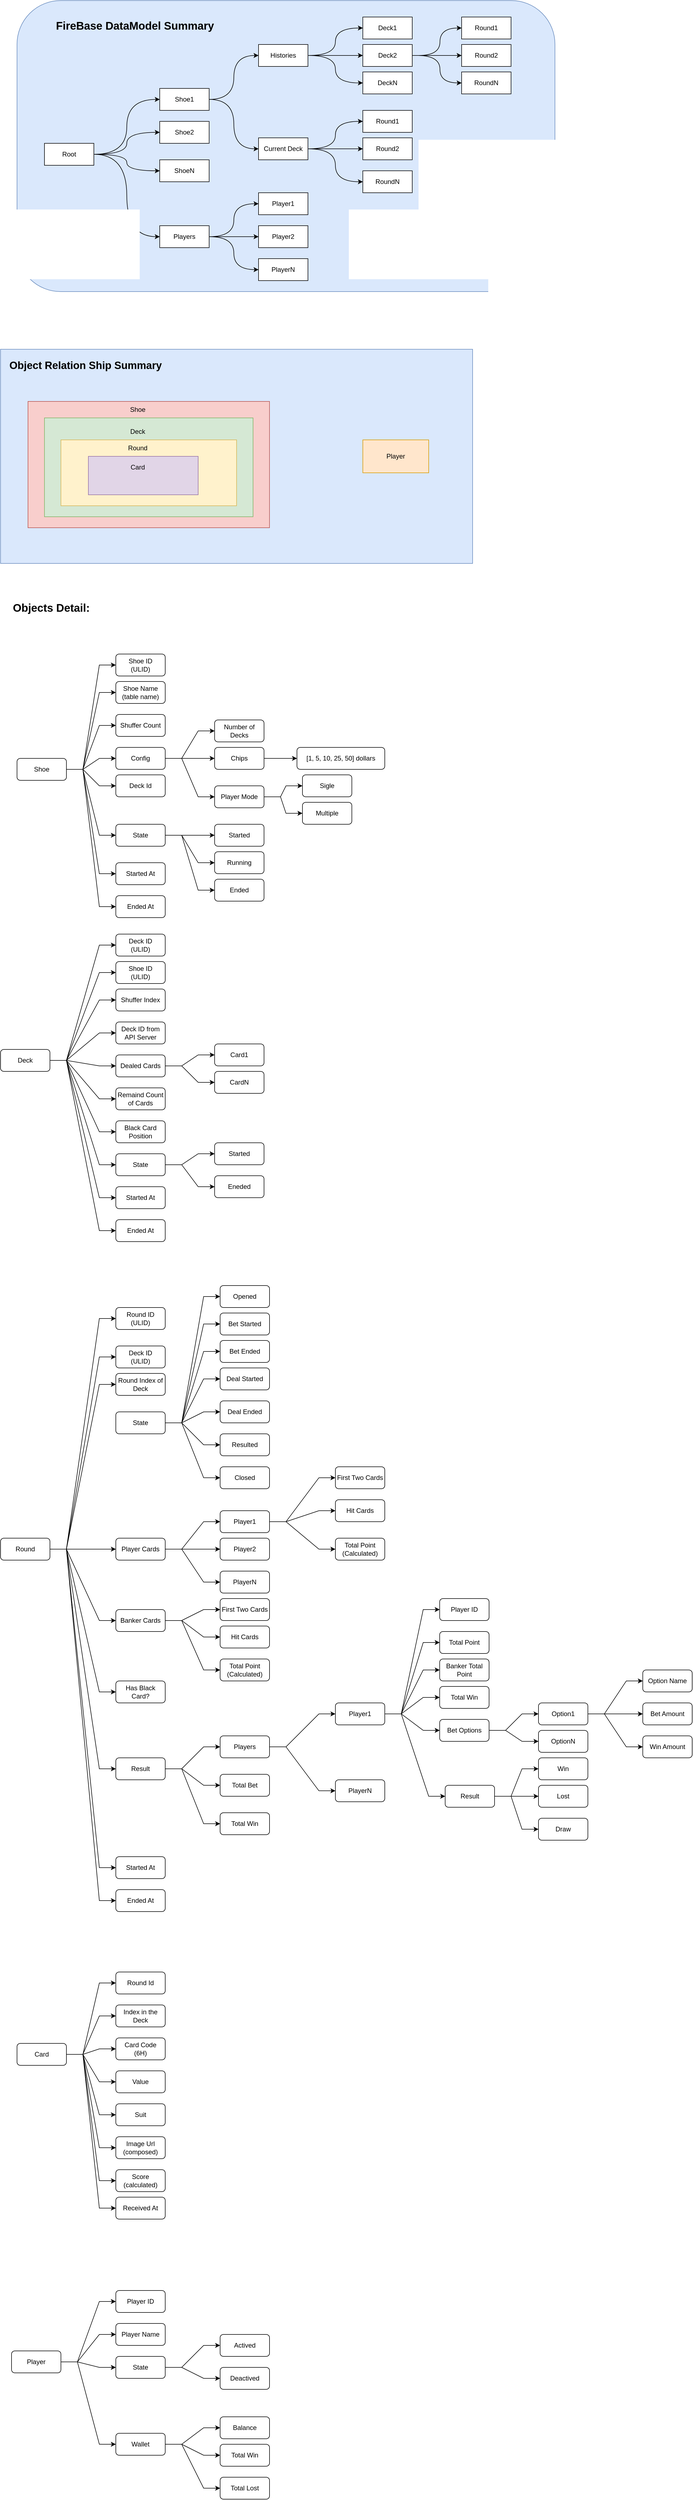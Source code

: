 <mxfile version="22.0.4" type="device">
  <diagram name="Page-1" id="jfFhxVTObV_eUPiGlczO">
    <mxGraphModel dx="1434" dy="1865" grid="1" gridSize="10" guides="1" tooltips="1" connect="1" arrows="1" fold="1" page="1" pageScale="1" pageWidth="850" pageHeight="1100" math="0" shadow="0">
      <root>
        <mxCell id="0" />
        <mxCell id="1" parent="0" />
        <mxCell id="22vkJat7pSPBPyrB_9X--275" value="" style="rounded=0;whiteSpace=wrap;html=1;fillColor=#dae8fc;strokeColor=#6c8ebf;" vertex="1" parent="1">
          <mxGeometry x="40" y="-455" width="860" height="390" as="geometry" />
        </mxCell>
        <mxCell id="22vkJat7pSPBPyrB_9X--132" value="" style="rounded=1;whiteSpace=wrap;html=1;fillColor=#dae8fc;strokeColor=#6c8ebf;" vertex="1" parent="1">
          <mxGeometry x="70" y="-1090" width="980" height="530" as="geometry" />
        </mxCell>
        <mxCell id="22vkJat7pSPBPyrB_9X--175" style="edgeStyle=entityRelationEdgeStyle;rounded=0;orthogonalLoop=1;jettySize=auto;html=1;exitX=1;exitY=0.5;exitDx=0;exitDy=0;entryX=0;entryY=0.5;entryDx=0;entryDy=0;" edge="1" parent="1" source="22vkJat7pSPBPyrB_9X--1" target="22vkJat7pSPBPyrB_9X--42">
          <mxGeometry relative="1" as="geometry" />
        </mxCell>
        <mxCell id="22vkJat7pSPBPyrB_9X--176" style="edgeStyle=entityRelationEdgeStyle;rounded=0;orthogonalLoop=1;jettySize=auto;html=1;exitX=1;exitY=0.5;exitDx=0;exitDy=0;entryX=0;entryY=0.5;entryDx=0;entryDy=0;" edge="1" parent="1" source="22vkJat7pSPBPyrB_9X--1" target="22vkJat7pSPBPyrB_9X--18">
          <mxGeometry relative="1" as="geometry" />
        </mxCell>
        <mxCell id="22vkJat7pSPBPyrB_9X--177" style="edgeStyle=entityRelationEdgeStyle;rounded=0;orthogonalLoop=1;jettySize=auto;html=1;exitX=1;exitY=0.5;exitDx=0;exitDy=0;entryX=0;entryY=0.5;entryDx=0;entryDy=0;" edge="1" parent="1" source="22vkJat7pSPBPyrB_9X--1" target="22vkJat7pSPBPyrB_9X--19">
          <mxGeometry relative="1" as="geometry" />
        </mxCell>
        <mxCell id="22vkJat7pSPBPyrB_9X--178" style="edgeStyle=entityRelationEdgeStyle;rounded=0;orthogonalLoop=1;jettySize=auto;html=1;exitX=1;exitY=0.5;exitDx=0;exitDy=0;" edge="1" parent="1" source="22vkJat7pSPBPyrB_9X--1" target="22vkJat7pSPBPyrB_9X--6">
          <mxGeometry relative="1" as="geometry" />
        </mxCell>
        <mxCell id="22vkJat7pSPBPyrB_9X--179" style="edgeStyle=entityRelationEdgeStyle;rounded=0;orthogonalLoop=1;jettySize=auto;html=1;exitX=1;exitY=0.5;exitDx=0;exitDy=0;" edge="1" parent="1" source="22vkJat7pSPBPyrB_9X--1" target="22vkJat7pSPBPyrB_9X--8">
          <mxGeometry relative="1" as="geometry" />
        </mxCell>
        <mxCell id="22vkJat7pSPBPyrB_9X--180" style="edgeStyle=entityRelationEdgeStyle;rounded=0;orthogonalLoop=1;jettySize=auto;html=1;exitX=1;exitY=0.5;exitDx=0;exitDy=0;entryX=0;entryY=0.5;entryDx=0;entryDy=0;" edge="1" parent="1" source="22vkJat7pSPBPyrB_9X--1" target="22vkJat7pSPBPyrB_9X--9">
          <mxGeometry relative="1" as="geometry" />
        </mxCell>
        <mxCell id="22vkJat7pSPBPyrB_9X--183" style="edgeStyle=entityRelationEdgeStyle;rounded=0;orthogonalLoop=1;jettySize=auto;html=1;exitX=1;exitY=0.5;exitDx=0;exitDy=0;entryX=0;entryY=0.5;entryDx=0;entryDy=0;" edge="1" parent="1" source="22vkJat7pSPBPyrB_9X--1" target="22vkJat7pSPBPyrB_9X--10">
          <mxGeometry relative="1" as="geometry" />
        </mxCell>
        <mxCell id="22vkJat7pSPBPyrB_9X--184" style="edgeStyle=entityRelationEdgeStyle;rounded=0;orthogonalLoop=1;jettySize=auto;html=1;exitX=1;exitY=0.5;exitDx=0;exitDy=0;entryX=0;entryY=0.5;entryDx=0;entryDy=0;" edge="1" parent="1" source="22vkJat7pSPBPyrB_9X--1" target="22vkJat7pSPBPyrB_9X--26">
          <mxGeometry relative="1" as="geometry" />
        </mxCell>
        <mxCell id="22vkJat7pSPBPyrB_9X--185" style="edgeStyle=entityRelationEdgeStyle;rounded=0;orthogonalLoop=1;jettySize=auto;html=1;exitX=1;exitY=0.5;exitDx=0;exitDy=0;entryX=0;entryY=0.5;entryDx=0;entryDy=0;" edge="1" parent="1" source="22vkJat7pSPBPyrB_9X--1" target="22vkJat7pSPBPyrB_9X--27">
          <mxGeometry relative="1" as="geometry" />
        </mxCell>
        <mxCell id="22vkJat7pSPBPyrB_9X--186" style="edgeStyle=entityRelationEdgeStyle;rounded=0;orthogonalLoop=1;jettySize=auto;html=1;exitX=1;exitY=0.5;exitDx=0;exitDy=0;entryX=0;entryY=0.5;entryDx=0;entryDy=0;" edge="1" parent="1" source="22vkJat7pSPBPyrB_9X--1" target="22vkJat7pSPBPyrB_9X--28">
          <mxGeometry relative="1" as="geometry" />
        </mxCell>
        <mxCell id="22vkJat7pSPBPyrB_9X--1" value="Deck" style="rounded=1;whiteSpace=wrap;html=1;" vertex="1" parent="1">
          <mxGeometry x="40" y="820" width="90" height="40" as="geometry" />
        </mxCell>
        <mxCell id="22vkJat7pSPBPyrB_9X--193" style="edgeStyle=entityRelationEdgeStyle;rounded=0;orthogonalLoop=1;jettySize=auto;html=1;exitX=1;exitY=0.5;exitDx=0;exitDy=0;entryX=0;entryY=0.5;entryDx=0;entryDy=0;" edge="1" parent="1" source="22vkJat7pSPBPyrB_9X--2" target="22vkJat7pSPBPyrB_9X--192">
          <mxGeometry relative="1" as="geometry" />
        </mxCell>
        <mxCell id="22vkJat7pSPBPyrB_9X--194" style="edgeStyle=entityRelationEdgeStyle;rounded=0;orthogonalLoop=1;jettySize=auto;html=1;exitX=1;exitY=0.5;exitDx=0;exitDy=0;" edge="1" parent="1" source="22vkJat7pSPBPyrB_9X--2" target="22vkJat7pSPBPyrB_9X--36">
          <mxGeometry relative="1" as="geometry" />
        </mxCell>
        <mxCell id="22vkJat7pSPBPyrB_9X--195" style="edgeStyle=entityRelationEdgeStyle;rounded=0;orthogonalLoop=1;jettySize=auto;html=1;exitX=1;exitY=0.5;exitDx=0;exitDy=0;" edge="1" parent="1" source="22vkJat7pSPBPyrB_9X--2" target="22vkJat7pSPBPyrB_9X--41">
          <mxGeometry relative="1" as="geometry" />
        </mxCell>
        <mxCell id="22vkJat7pSPBPyrB_9X--203" style="edgeStyle=entityRelationEdgeStyle;rounded=0;orthogonalLoop=1;jettySize=auto;html=1;exitX=1;exitY=0.5;exitDx=0;exitDy=0;entryX=0;entryY=0.5;entryDx=0;entryDy=0;" edge="1" parent="1" source="22vkJat7pSPBPyrB_9X--2" target="22vkJat7pSPBPyrB_9X--51">
          <mxGeometry relative="1" as="geometry" />
        </mxCell>
        <mxCell id="22vkJat7pSPBPyrB_9X--204" style="edgeStyle=entityRelationEdgeStyle;rounded=0;orthogonalLoop=1;jettySize=auto;html=1;exitX=1;exitY=0.5;exitDx=0;exitDy=0;entryX=0;entryY=0.5;entryDx=0;entryDy=0;" edge="1" parent="1" source="22vkJat7pSPBPyrB_9X--2" target="22vkJat7pSPBPyrB_9X--46">
          <mxGeometry relative="1" as="geometry" />
        </mxCell>
        <mxCell id="22vkJat7pSPBPyrB_9X--216" style="edgeStyle=entityRelationEdgeStyle;rounded=0;orthogonalLoop=1;jettySize=auto;html=1;exitX=1;exitY=0.5;exitDx=0;exitDy=0;" edge="1" parent="1" source="22vkJat7pSPBPyrB_9X--2" target="22vkJat7pSPBPyrB_9X--103">
          <mxGeometry relative="1" as="geometry" />
        </mxCell>
        <mxCell id="22vkJat7pSPBPyrB_9X--217" style="edgeStyle=entityRelationEdgeStyle;rounded=0;orthogonalLoop=1;jettySize=auto;html=1;exitX=1;exitY=0.5;exitDx=0;exitDy=0;entryX=0;entryY=0.5;entryDx=0;entryDy=0;" edge="1" parent="1" source="22vkJat7pSPBPyrB_9X--2" target="22vkJat7pSPBPyrB_9X--59">
          <mxGeometry relative="1" as="geometry" />
        </mxCell>
        <mxCell id="22vkJat7pSPBPyrB_9X--261" style="edgeStyle=entityRelationEdgeStyle;rounded=0;orthogonalLoop=1;jettySize=auto;html=1;exitX=1;exitY=0.5;exitDx=0;exitDy=0;entryX=0;entryY=0.5;entryDx=0;entryDy=0;" edge="1" parent="1" source="22vkJat7pSPBPyrB_9X--2" target="22vkJat7pSPBPyrB_9X--43">
          <mxGeometry relative="1" as="geometry" />
        </mxCell>
        <mxCell id="22vkJat7pSPBPyrB_9X--262" style="edgeStyle=entityRelationEdgeStyle;rounded=0;orthogonalLoop=1;jettySize=auto;html=1;exitX=1;exitY=0.5;exitDx=0;exitDy=0;" edge="1" parent="1" source="22vkJat7pSPBPyrB_9X--2" target="22vkJat7pSPBPyrB_9X--44">
          <mxGeometry relative="1" as="geometry" />
        </mxCell>
        <mxCell id="22vkJat7pSPBPyrB_9X--2" value="Round" style="rounded=1;whiteSpace=wrap;html=1;" vertex="1" parent="1">
          <mxGeometry x="40" y="1710" width="90" height="40" as="geometry" />
        </mxCell>
        <mxCell id="22vkJat7pSPBPyrB_9X--222" style="edgeStyle=entityRelationEdgeStyle;rounded=0;orthogonalLoop=1;jettySize=auto;html=1;exitX=1;exitY=0.5;exitDx=0;exitDy=0;entryX=0;entryY=0.5;entryDx=0;entryDy=0;" edge="1" parent="1" source="22vkJat7pSPBPyrB_9X--3" target="22vkJat7pSPBPyrB_9X--40">
          <mxGeometry relative="1" as="geometry" />
        </mxCell>
        <mxCell id="22vkJat7pSPBPyrB_9X--223" style="edgeStyle=entityRelationEdgeStyle;rounded=0;orthogonalLoop=1;jettySize=auto;html=1;exitX=1;exitY=0.5;exitDx=0;exitDy=0;entryX=0;entryY=0.5;entryDx=0;entryDy=0;" edge="1" parent="1" source="22vkJat7pSPBPyrB_9X--3" target="22vkJat7pSPBPyrB_9X--35">
          <mxGeometry relative="1" as="geometry" />
        </mxCell>
        <mxCell id="22vkJat7pSPBPyrB_9X--224" style="edgeStyle=entityRelationEdgeStyle;rounded=0;orthogonalLoop=1;jettySize=auto;html=1;exitX=1;exitY=0.5;exitDx=0;exitDy=0;" edge="1" parent="1" source="22vkJat7pSPBPyrB_9X--3" target="22vkJat7pSPBPyrB_9X--11">
          <mxGeometry relative="1" as="geometry" />
        </mxCell>
        <mxCell id="22vkJat7pSPBPyrB_9X--225" style="edgeStyle=entityRelationEdgeStyle;rounded=0;orthogonalLoop=1;jettySize=auto;html=1;exitX=1;exitY=0.5;exitDx=0;exitDy=0;entryX=0;entryY=0.5;entryDx=0;entryDy=0;" edge="1" parent="1" source="22vkJat7pSPBPyrB_9X--3" target="22vkJat7pSPBPyrB_9X--31">
          <mxGeometry relative="1" as="geometry" />
        </mxCell>
        <mxCell id="22vkJat7pSPBPyrB_9X--226" style="edgeStyle=entityRelationEdgeStyle;rounded=0;orthogonalLoop=1;jettySize=auto;html=1;exitX=1;exitY=0.5;exitDx=0;exitDy=0;entryX=0;entryY=0.5;entryDx=0;entryDy=0;" edge="1" parent="1" source="22vkJat7pSPBPyrB_9X--3" target="22vkJat7pSPBPyrB_9X--32">
          <mxGeometry relative="1" as="geometry" />
        </mxCell>
        <mxCell id="22vkJat7pSPBPyrB_9X--227" style="edgeStyle=entityRelationEdgeStyle;rounded=0;orthogonalLoop=1;jettySize=auto;html=1;exitX=1;exitY=0.5;exitDx=0;exitDy=0;entryX=0;entryY=0.5;entryDx=0;entryDy=0;" edge="1" parent="1" source="22vkJat7pSPBPyrB_9X--3" target="22vkJat7pSPBPyrB_9X--33">
          <mxGeometry relative="1" as="geometry" />
        </mxCell>
        <mxCell id="22vkJat7pSPBPyrB_9X--228" style="edgeStyle=entityRelationEdgeStyle;rounded=0;orthogonalLoop=1;jettySize=auto;html=1;exitX=1;exitY=0.5;exitDx=0;exitDy=0;entryX=0;entryY=0.5;entryDx=0;entryDy=0;" edge="1" parent="1" source="22vkJat7pSPBPyrB_9X--3" target="22vkJat7pSPBPyrB_9X--34">
          <mxGeometry relative="1" as="geometry" />
        </mxCell>
        <mxCell id="22vkJat7pSPBPyrB_9X--229" style="edgeStyle=entityRelationEdgeStyle;rounded=0;orthogonalLoop=1;jettySize=auto;html=1;exitX=1;exitY=0.5;exitDx=0;exitDy=0;entryX=0;entryY=0.5;entryDx=0;entryDy=0;" edge="1" parent="1" source="22vkJat7pSPBPyrB_9X--3" target="22vkJat7pSPBPyrB_9X--37">
          <mxGeometry relative="1" as="geometry" />
        </mxCell>
        <mxCell id="22vkJat7pSPBPyrB_9X--3" value="Card" style="rounded=1;whiteSpace=wrap;html=1;" vertex="1" parent="1">
          <mxGeometry x="70" y="2630" width="90" height="40" as="geometry" />
        </mxCell>
        <mxCell id="22vkJat7pSPBPyrB_9X--230" style="edgeStyle=entityRelationEdgeStyle;rounded=0;orthogonalLoop=1;jettySize=auto;html=1;exitX=1;exitY=0.5;exitDx=0;exitDy=0;entryX=0;entryY=0.5;entryDx=0;entryDy=0;" edge="1" parent="1" source="22vkJat7pSPBPyrB_9X--4" target="22vkJat7pSPBPyrB_9X--94">
          <mxGeometry relative="1" as="geometry" />
        </mxCell>
        <mxCell id="22vkJat7pSPBPyrB_9X--231" style="edgeStyle=entityRelationEdgeStyle;rounded=0;orthogonalLoop=1;jettySize=auto;html=1;exitX=1;exitY=0.5;exitDx=0;exitDy=0;" edge="1" parent="1" source="22vkJat7pSPBPyrB_9X--4" target="22vkJat7pSPBPyrB_9X--119">
          <mxGeometry relative="1" as="geometry" />
        </mxCell>
        <mxCell id="22vkJat7pSPBPyrB_9X--232" style="edgeStyle=entityRelationEdgeStyle;rounded=0;orthogonalLoop=1;jettySize=auto;html=1;exitX=1;exitY=0.5;exitDx=0;exitDy=0;" edge="1" parent="1" source="22vkJat7pSPBPyrB_9X--4" target="22vkJat7pSPBPyrB_9X--96">
          <mxGeometry relative="1" as="geometry" />
        </mxCell>
        <mxCell id="22vkJat7pSPBPyrB_9X--233" style="edgeStyle=entityRelationEdgeStyle;rounded=0;orthogonalLoop=1;jettySize=auto;html=1;exitX=1;exitY=0.5;exitDx=0;exitDy=0;entryX=0;entryY=0.5;entryDx=0;entryDy=0;" edge="1" parent="1" source="22vkJat7pSPBPyrB_9X--4" target="22vkJat7pSPBPyrB_9X--97">
          <mxGeometry relative="1" as="geometry" />
        </mxCell>
        <mxCell id="22vkJat7pSPBPyrB_9X--4" value="Player" style="rounded=1;whiteSpace=wrap;html=1;" vertex="1" parent="1">
          <mxGeometry x="60" y="3190" width="90" height="40" as="geometry" />
        </mxCell>
        <mxCell id="22vkJat7pSPBPyrB_9X--6" value="Deck ID from API Server" style="rounded=1;whiteSpace=wrap;html=1;" vertex="1" parent="1">
          <mxGeometry x="250" y="770" width="90" height="40" as="geometry" />
        </mxCell>
        <mxCell id="22vkJat7pSPBPyrB_9X--7" value="Number of Decks" style="rounded=1;whiteSpace=wrap;html=1;" vertex="1" parent="1">
          <mxGeometry x="430" y="220" width="90" height="40" as="geometry" />
        </mxCell>
        <mxCell id="22vkJat7pSPBPyrB_9X--187" style="edgeStyle=entityRelationEdgeStyle;rounded=0;orthogonalLoop=1;jettySize=auto;html=1;exitX=1;exitY=0.5;exitDx=0;exitDy=0;entryX=0;entryY=0.5;entryDx=0;entryDy=0;" edge="1" parent="1" source="22vkJat7pSPBPyrB_9X--8" target="22vkJat7pSPBPyrB_9X--181">
          <mxGeometry relative="1" as="geometry" />
        </mxCell>
        <mxCell id="22vkJat7pSPBPyrB_9X--189" style="edgeStyle=entityRelationEdgeStyle;rounded=0;orthogonalLoop=1;jettySize=auto;html=1;exitX=1;exitY=0.5;exitDx=0;exitDy=0;entryX=0;entryY=0.5;entryDx=0;entryDy=0;" edge="1" parent="1" source="22vkJat7pSPBPyrB_9X--8" target="22vkJat7pSPBPyrB_9X--182">
          <mxGeometry relative="1" as="geometry" />
        </mxCell>
        <mxCell id="22vkJat7pSPBPyrB_9X--8" value="Dealed Cards" style="rounded=1;whiteSpace=wrap;html=1;" vertex="1" parent="1">
          <mxGeometry x="250" y="830" width="90" height="40" as="geometry" />
        </mxCell>
        <mxCell id="22vkJat7pSPBPyrB_9X--9" value="Remaind Count of Cards" style="rounded=1;whiteSpace=wrap;html=1;" vertex="1" parent="1">
          <mxGeometry x="250" y="890" width="90" height="40" as="geometry" />
        </mxCell>
        <mxCell id="22vkJat7pSPBPyrB_9X--10" value="Black Card Position" style="rounded=1;whiteSpace=wrap;html=1;" vertex="1" parent="1">
          <mxGeometry x="250" y="950" width="90" height="40" as="geometry" />
        </mxCell>
        <mxCell id="22vkJat7pSPBPyrB_9X--11" value="Card Code&lt;br&gt;(6H)" style="rounded=1;whiteSpace=wrap;html=1;" vertex="1" parent="1">
          <mxGeometry x="250" y="2620" width="90" height="40" as="geometry" />
        </mxCell>
        <mxCell id="22vkJat7pSPBPyrB_9X--158" style="edgeStyle=entityRelationEdgeStyle;rounded=0;orthogonalLoop=1;jettySize=auto;html=1;exitX=1;exitY=0.5;exitDx=0;exitDy=0;entryX=0;entryY=0.5;entryDx=0;entryDy=0;" edge="1" parent="1" source="22vkJat7pSPBPyrB_9X--12" target="22vkJat7pSPBPyrB_9X--13">
          <mxGeometry relative="1" as="geometry" />
        </mxCell>
        <mxCell id="22vkJat7pSPBPyrB_9X--159" style="edgeStyle=entityRelationEdgeStyle;rounded=0;orthogonalLoop=1;jettySize=auto;html=1;exitX=1;exitY=0.5;exitDx=0;exitDy=0;entryX=0;entryY=0.5;entryDx=0;entryDy=0;" edge="1" parent="1" source="22vkJat7pSPBPyrB_9X--12" target="22vkJat7pSPBPyrB_9X--14">
          <mxGeometry relative="1" as="geometry" />
        </mxCell>
        <mxCell id="22vkJat7pSPBPyrB_9X--160" style="edgeStyle=entityRelationEdgeStyle;rounded=0;orthogonalLoop=1;jettySize=auto;html=1;exitX=1;exitY=0.5;exitDx=0;exitDy=0;entryX=0;entryY=0.5;entryDx=0;entryDy=0;" edge="1" parent="1" source="22vkJat7pSPBPyrB_9X--12" target="22vkJat7pSPBPyrB_9X--15">
          <mxGeometry relative="1" as="geometry" />
        </mxCell>
        <mxCell id="22vkJat7pSPBPyrB_9X--161" style="edgeStyle=entityRelationEdgeStyle;rounded=0;orthogonalLoop=1;jettySize=auto;html=1;exitX=1;exitY=0.5;exitDx=0;exitDy=0;entryX=0;entryY=0.5;entryDx=0;entryDy=0;" edge="1" parent="1" source="22vkJat7pSPBPyrB_9X--12" target="22vkJat7pSPBPyrB_9X--124">
          <mxGeometry relative="1" as="geometry" />
        </mxCell>
        <mxCell id="22vkJat7pSPBPyrB_9X--162" style="edgeStyle=entityRelationEdgeStyle;rounded=0;orthogonalLoop=1;jettySize=auto;html=1;exitX=1;exitY=0.5;exitDx=0;exitDy=0;entryX=0;entryY=0.5;entryDx=0;entryDy=0;" edge="1" parent="1" source="22vkJat7pSPBPyrB_9X--12" target="22vkJat7pSPBPyrB_9X--21">
          <mxGeometry relative="1" as="geometry" />
        </mxCell>
        <mxCell id="22vkJat7pSPBPyrB_9X--163" style="edgeStyle=entityRelationEdgeStyle;rounded=0;orthogonalLoop=1;jettySize=auto;html=1;exitX=1;exitY=0.5;exitDx=0;exitDy=0;entryX=0;entryY=0.5;entryDx=0;entryDy=0;" edge="1" parent="1" source="22vkJat7pSPBPyrB_9X--12" target="22vkJat7pSPBPyrB_9X--17">
          <mxGeometry relative="1" as="geometry" />
        </mxCell>
        <mxCell id="22vkJat7pSPBPyrB_9X--164" style="edgeStyle=entityRelationEdgeStyle;rounded=0;orthogonalLoop=1;jettySize=auto;html=1;exitX=1;exitY=0.5;exitDx=0;exitDy=0;entryX=0;entryY=0.5;entryDx=0;entryDy=0;" edge="1" parent="1" source="22vkJat7pSPBPyrB_9X--12" target="22vkJat7pSPBPyrB_9X--16">
          <mxGeometry relative="1" as="geometry" />
        </mxCell>
        <mxCell id="22vkJat7pSPBPyrB_9X--165" style="edgeStyle=entityRelationEdgeStyle;rounded=0;orthogonalLoop=1;jettySize=auto;html=1;exitX=1;exitY=0.5;exitDx=0;exitDy=0;entryX=0;entryY=0.5;entryDx=0;entryDy=0;" edge="1" parent="1" source="22vkJat7pSPBPyrB_9X--12" target="22vkJat7pSPBPyrB_9X--25">
          <mxGeometry relative="1" as="geometry" />
        </mxCell>
        <mxCell id="22vkJat7pSPBPyrB_9X--12" value="Shoe" style="rounded=1;whiteSpace=wrap;html=1;" vertex="1" parent="1">
          <mxGeometry x="70" y="290" width="90" height="40" as="geometry" />
        </mxCell>
        <mxCell id="22vkJat7pSPBPyrB_9X--13" value="Shoe ID&lt;br&gt;(ULID)" style="rounded=1;whiteSpace=wrap;html=1;" vertex="1" parent="1">
          <mxGeometry x="250" y="100" width="90" height="40" as="geometry" />
        </mxCell>
        <mxCell id="22vkJat7pSPBPyrB_9X--14" value="Shoe Name&lt;br&gt;(table name)" style="rounded=1;whiteSpace=wrap;html=1;" vertex="1" parent="1">
          <mxGeometry x="250" y="150" width="90" height="40" as="geometry" />
        </mxCell>
        <mxCell id="22vkJat7pSPBPyrB_9X--15" value="Shuffer Count" style="rounded=1;whiteSpace=wrap;html=1;" vertex="1" parent="1">
          <mxGeometry x="250" y="210" width="90" height="40" as="geometry" />
        </mxCell>
        <mxCell id="22vkJat7pSPBPyrB_9X--16" value="Started At" style="rounded=1;whiteSpace=wrap;html=1;" vertex="1" parent="1">
          <mxGeometry x="250" y="480" width="90" height="40" as="geometry" />
        </mxCell>
        <mxCell id="22vkJat7pSPBPyrB_9X--172" style="edgeStyle=entityRelationEdgeStyle;rounded=0;orthogonalLoop=1;jettySize=auto;html=1;exitX=1;exitY=0.5;exitDx=0;exitDy=0;entryX=0;entryY=0.5;entryDx=0;entryDy=0;" edge="1" parent="1" source="22vkJat7pSPBPyrB_9X--17" target="22vkJat7pSPBPyrB_9X--22">
          <mxGeometry relative="1" as="geometry" />
        </mxCell>
        <mxCell id="22vkJat7pSPBPyrB_9X--173" style="edgeStyle=entityRelationEdgeStyle;rounded=0;orthogonalLoop=1;jettySize=auto;html=1;exitX=1;exitY=0.5;exitDx=0;exitDy=0;entryX=0;entryY=0.5;entryDx=0;entryDy=0;" edge="1" parent="1" source="22vkJat7pSPBPyrB_9X--17" target="22vkJat7pSPBPyrB_9X--23">
          <mxGeometry relative="1" as="geometry" />
        </mxCell>
        <mxCell id="22vkJat7pSPBPyrB_9X--174" style="edgeStyle=entityRelationEdgeStyle;rounded=0;orthogonalLoop=1;jettySize=auto;html=1;exitX=1;exitY=0.5;exitDx=0;exitDy=0;entryX=0;entryY=0.5;entryDx=0;entryDy=0;" edge="1" parent="1" source="22vkJat7pSPBPyrB_9X--17" target="22vkJat7pSPBPyrB_9X--24">
          <mxGeometry relative="1" as="geometry" />
        </mxCell>
        <mxCell id="22vkJat7pSPBPyrB_9X--17" value="State" style="rounded=1;whiteSpace=wrap;html=1;" vertex="1" parent="1">
          <mxGeometry x="250" y="410" width="90" height="40" as="geometry" />
        </mxCell>
        <mxCell id="22vkJat7pSPBPyrB_9X--18" value="Shoe ID&lt;br&gt;(ULID)" style="rounded=1;whiteSpace=wrap;html=1;" vertex="1" parent="1">
          <mxGeometry x="250" y="660" width="90" height="40" as="geometry" />
        </mxCell>
        <mxCell id="22vkJat7pSPBPyrB_9X--19" value="Shuffer Index" style="rounded=1;whiteSpace=wrap;html=1;" vertex="1" parent="1">
          <mxGeometry x="250" y="710" width="90" height="40" as="geometry" />
        </mxCell>
        <mxCell id="22vkJat7pSPBPyrB_9X--21" value="Deck Id" style="rounded=1;whiteSpace=wrap;html=1;" vertex="1" parent="1">
          <mxGeometry x="250" y="320" width="90" height="40" as="geometry" />
        </mxCell>
        <mxCell id="22vkJat7pSPBPyrB_9X--22" value="Started" style="rounded=1;whiteSpace=wrap;html=1;" vertex="1" parent="1">
          <mxGeometry x="430" y="410" width="90" height="40" as="geometry" />
        </mxCell>
        <mxCell id="22vkJat7pSPBPyrB_9X--23" value="Running" style="rounded=1;whiteSpace=wrap;html=1;" vertex="1" parent="1">
          <mxGeometry x="430" y="460" width="90" height="40" as="geometry" />
        </mxCell>
        <mxCell id="22vkJat7pSPBPyrB_9X--24" value="Ended" style="rounded=1;whiteSpace=wrap;html=1;" vertex="1" parent="1">
          <mxGeometry x="430" y="510" width="90" height="40" as="geometry" />
        </mxCell>
        <mxCell id="22vkJat7pSPBPyrB_9X--25" value="Ended At" style="rounded=1;whiteSpace=wrap;html=1;" vertex="1" parent="1">
          <mxGeometry x="250" y="540" width="90" height="40" as="geometry" />
        </mxCell>
        <mxCell id="22vkJat7pSPBPyrB_9X--190" style="edgeStyle=entityRelationEdgeStyle;rounded=0;orthogonalLoop=1;jettySize=auto;html=1;exitX=1;exitY=0.5;exitDx=0;exitDy=0;entryX=0;entryY=0.5;entryDx=0;entryDy=0;" edge="1" parent="1" source="22vkJat7pSPBPyrB_9X--26" target="22vkJat7pSPBPyrB_9X--29">
          <mxGeometry relative="1" as="geometry" />
        </mxCell>
        <mxCell id="22vkJat7pSPBPyrB_9X--191" style="edgeStyle=entityRelationEdgeStyle;rounded=0;orthogonalLoop=1;jettySize=auto;html=1;exitX=1;exitY=0.5;exitDx=0;exitDy=0;" edge="1" parent="1" source="22vkJat7pSPBPyrB_9X--26" target="22vkJat7pSPBPyrB_9X--30">
          <mxGeometry relative="1" as="geometry" />
        </mxCell>
        <mxCell id="22vkJat7pSPBPyrB_9X--26" value="State" style="rounded=1;whiteSpace=wrap;html=1;" vertex="1" parent="1">
          <mxGeometry x="250" y="1010" width="90" height="40" as="geometry" />
        </mxCell>
        <mxCell id="22vkJat7pSPBPyrB_9X--27" value="Started At" style="rounded=1;whiteSpace=wrap;html=1;" vertex="1" parent="1">
          <mxGeometry x="250" y="1070" width="90" height="40" as="geometry" />
        </mxCell>
        <mxCell id="22vkJat7pSPBPyrB_9X--28" value="Ended At" style="rounded=1;whiteSpace=wrap;html=1;" vertex="1" parent="1">
          <mxGeometry x="250" y="1130" width="90" height="40" as="geometry" />
        </mxCell>
        <mxCell id="22vkJat7pSPBPyrB_9X--29" value="Started" style="rounded=1;whiteSpace=wrap;html=1;" vertex="1" parent="1">
          <mxGeometry x="430" y="990" width="90" height="40" as="geometry" />
        </mxCell>
        <mxCell id="22vkJat7pSPBPyrB_9X--30" value="Eneded" style="rounded=1;whiteSpace=wrap;html=1;" vertex="1" parent="1">
          <mxGeometry x="430" y="1050" width="90" height="40" as="geometry" />
        </mxCell>
        <mxCell id="22vkJat7pSPBPyrB_9X--31" value="Value" style="rounded=1;whiteSpace=wrap;html=1;" vertex="1" parent="1">
          <mxGeometry x="250" y="2680" width="90" height="40" as="geometry" />
        </mxCell>
        <mxCell id="22vkJat7pSPBPyrB_9X--32" value="Suit" style="rounded=1;whiteSpace=wrap;html=1;" vertex="1" parent="1">
          <mxGeometry x="250" y="2740" width="90" height="40" as="geometry" />
        </mxCell>
        <mxCell id="22vkJat7pSPBPyrB_9X--33" value="Image Url&lt;br&gt;(composed)" style="rounded=1;whiteSpace=wrap;html=1;" vertex="1" parent="1">
          <mxGeometry x="250" y="2800" width="90" height="40" as="geometry" />
        </mxCell>
        <mxCell id="22vkJat7pSPBPyrB_9X--34" value="Score&lt;br&gt;(calculated)" style="rounded=1;whiteSpace=wrap;html=1;" vertex="1" parent="1">
          <mxGeometry x="250" y="2860" width="90" height="40" as="geometry" />
        </mxCell>
        <mxCell id="22vkJat7pSPBPyrB_9X--35" value="Index in the Deck" style="rounded=1;whiteSpace=wrap;html=1;" vertex="1" parent="1">
          <mxGeometry x="250" y="2560" width="90" height="40" as="geometry" />
        </mxCell>
        <mxCell id="22vkJat7pSPBPyrB_9X--36" value="Deck ID&lt;br&gt;(ULID)" style="rounded=1;whiteSpace=wrap;html=1;" vertex="1" parent="1">
          <mxGeometry x="250" y="1360" width="90" height="40" as="geometry" />
        </mxCell>
        <mxCell id="22vkJat7pSPBPyrB_9X--37" value="Received At" style="rounded=1;whiteSpace=wrap;html=1;" vertex="1" parent="1">
          <mxGeometry x="250" y="2910" width="90" height="40" as="geometry" />
        </mxCell>
        <mxCell id="22vkJat7pSPBPyrB_9X--196" style="edgeStyle=entityRelationEdgeStyle;rounded=0;orthogonalLoop=1;jettySize=auto;html=1;exitX=1;exitY=0.5;exitDx=0;exitDy=0;" edge="1" parent="1" source="22vkJat7pSPBPyrB_9X--39" target="22vkJat7pSPBPyrB_9X--77">
          <mxGeometry relative="1" as="geometry" />
        </mxCell>
        <mxCell id="22vkJat7pSPBPyrB_9X--197" style="edgeStyle=entityRelationEdgeStyle;rounded=0;orthogonalLoop=1;jettySize=auto;html=1;exitX=1;exitY=0.5;exitDx=0;exitDy=0;entryX=0;entryY=0.5;entryDx=0;entryDy=0;" edge="1" parent="1" source="22vkJat7pSPBPyrB_9X--39" target="22vkJat7pSPBPyrB_9X--78">
          <mxGeometry relative="1" as="geometry" />
        </mxCell>
        <mxCell id="22vkJat7pSPBPyrB_9X--198" style="edgeStyle=entityRelationEdgeStyle;rounded=0;orthogonalLoop=1;jettySize=auto;html=1;exitX=1;exitY=0.5;exitDx=0;exitDy=0;entryX=0;entryY=0.5;entryDx=0;entryDy=0;" edge="1" parent="1" source="22vkJat7pSPBPyrB_9X--39" target="22vkJat7pSPBPyrB_9X--79">
          <mxGeometry relative="1" as="geometry" />
        </mxCell>
        <mxCell id="22vkJat7pSPBPyrB_9X--199" style="edgeStyle=entityRelationEdgeStyle;rounded=0;orthogonalLoop=1;jettySize=auto;html=1;exitX=1;exitY=0.5;exitDx=0;exitDy=0;entryX=0;entryY=0.5;entryDx=0;entryDy=0;" edge="1" parent="1" source="22vkJat7pSPBPyrB_9X--39" target="22vkJat7pSPBPyrB_9X--80">
          <mxGeometry relative="1" as="geometry" />
        </mxCell>
        <mxCell id="22vkJat7pSPBPyrB_9X--200" style="edgeStyle=entityRelationEdgeStyle;rounded=0;orthogonalLoop=1;jettySize=auto;html=1;exitX=1;exitY=0.5;exitDx=0;exitDy=0;entryX=0;entryY=0.5;entryDx=0;entryDy=0;" edge="1" parent="1" source="22vkJat7pSPBPyrB_9X--39" target="22vkJat7pSPBPyrB_9X--81">
          <mxGeometry relative="1" as="geometry" />
        </mxCell>
        <mxCell id="22vkJat7pSPBPyrB_9X--201" style="edgeStyle=entityRelationEdgeStyle;rounded=0;orthogonalLoop=1;jettySize=auto;html=1;exitX=1;exitY=0.5;exitDx=0;exitDy=0;" edge="1" parent="1" source="22vkJat7pSPBPyrB_9X--39" target="22vkJat7pSPBPyrB_9X--82">
          <mxGeometry relative="1" as="geometry" />
        </mxCell>
        <mxCell id="22vkJat7pSPBPyrB_9X--202" style="edgeStyle=entityRelationEdgeStyle;rounded=0;orthogonalLoop=1;jettySize=auto;html=1;exitX=1;exitY=0.5;exitDx=0;exitDy=0;entryX=0;entryY=0.5;entryDx=0;entryDy=0;" edge="1" parent="1" source="22vkJat7pSPBPyrB_9X--39" target="22vkJat7pSPBPyrB_9X--83">
          <mxGeometry relative="1" as="geometry" />
        </mxCell>
        <mxCell id="22vkJat7pSPBPyrB_9X--39" value="State" style="rounded=1;whiteSpace=wrap;html=1;" vertex="1" parent="1">
          <mxGeometry x="250" y="1480" width="90" height="40" as="geometry" />
        </mxCell>
        <mxCell id="22vkJat7pSPBPyrB_9X--40" value="Round Id" style="rounded=1;whiteSpace=wrap;html=1;" vertex="1" parent="1">
          <mxGeometry x="250" y="2500" width="90" height="40" as="geometry" />
        </mxCell>
        <mxCell id="22vkJat7pSPBPyrB_9X--41" value="Round Index of Deck" style="rounded=1;whiteSpace=wrap;html=1;" vertex="1" parent="1">
          <mxGeometry x="250" y="1410" width="90" height="40" as="geometry" />
        </mxCell>
        <mxCell id="22vkJat7pSPBPyrB_9X--42" value="Deck ID&lt;br&gt;(ULID)" style="rounded=1;whiteSpace=wrap;html=1;" vertex="1" parent="1">
          <mxGeometry x="250" y="610" width="90" height="40" as="geometry" />
        </mxCell>
        <mxCell id="22vkJat7pSPBPyrB_9X--43" value="Started At" style="rounded=1;whiteSpace=wrap;html=1;" vertex="1" parent="1">
          <mxGeometry x="250" y="2290" width="90" height="40" as="geometry" />
        </mxCell>
        <mxCell id="22vkJat7pSPBPyrB_9X--44" value="Ended At" style="rounded=1;whiteSpace=wrap;html=1;" vertex="1" parent="1">
          <mxGeometry x="250" y="2350" width="90" height="40" as="geometry" />
        </mxCell>
        <mxCell id="22vkJat7pSPBPyrB_9X--214" style="edgeStyle=entityRelationEdgeStyle;rounded=0;orthogonalLoop=1;jettySize=auto;html=1;exitX=1;exitY=0.5;exitDx=0;exitDy=0;entryX=0;entryY=0.5;entryDx=0;entryDy=0;" edge="1" parent="1" source="22vkJat7pSPBPyrB_9X--46" target="22vkJat7pSPBPyrB_9X--49">
          <mxGeometry relative="1" as="geometry" />
        </mxCell>
        <mxCell id="22vkJat7pSPBPyrB_9X--215" style="edgeStyle=entityRelationEdgeStyle;rounded=0;orthogonalLoop=1;jettySize=auto;html=1;exitX=1;exitY=0.5;exitDx=0;exitDy=0;entryX=0;entryY=0.5;entryDx=0;entryDy=0;" edge="1" parent="1" source="22vkJat7pSPBPyrB_9X--46" target="22vkJat7pSPBPyrB_9X--50">
          <mxGeometry relative="1" as="geometry" />
        </mxCell>
        <mxCell id="22vkJat7pSPBPyrB_9X--241" style="edgeStyle=entityRelationEdgeStyle;rounded=0;orthogonalLoop=1;jettySize=auto;html=1;exitX=1;exitY=0.5;exitDx=0;exitDy=0;entryX=0;entryY=0.5;entryDx=0;entryDy=0;" edge="1" parent="1" source="22vkJat7pSPBPyrB_9X--46" target="22vkJat7pSPBPyrB_9X--239">
          <mxGeometry relative="1" as="geometry" />
        </mxCell>
        <mxCell id="22vkJat7pSPBPyrB_9X--46" value="Banker Cards" style="rounded=1;whiteSpace=wrap;html=1;" vertex="1" parent="1">
          <mxGeometry x="250" y="1840" width="90" height="40" as="geometry" />
        </mxCell>
        <mxCell id="22vkJat7pSPBPyrB_9X--47" value="First Two Cards" style="rounded=1;whiteSpace=wrap;html=1;" vertex="1" parent="1">
          <mxGeometry x="650" y="1580" width="90" height="40" as="geometry" />
        </mxCell>
        <mxCell id="22vkJat7pSPBPyrB_9X--48" value="Hit Cards" style="rounded=1;whiteSpace=wrap;html=1;" vertex="1" parent="1">
          <mxGeometry x="650" y="1640" width="90" height="40" as="geometry" />
        </mxCell>
        <mxCell id="22vkJat7pSPBPyrB_9X--49" value="First Two Cards" style="rounded=1;whiteSpace=wrap;html=1;" vertex="1" parent="1">
          <mxGeometry x="440" y="1820" width="90" height="40" as="geometry" />
        </mxCell>
        <mxCell id="22vkJat7pSPBPyrB_9X--50" value="Hit Cards" style="rounded=1;whiteSpace=wrap;html=1;" vertex="1" parent="1">
          <mxGeometry x="440" y="1870" width="90" height="40" as="geometry" />
        </mxCell>
        <mxCell id="22vkJat7pSPBPyrB_9X--205" style="edgeStyle=entityRelationEdgeStyle;rounded=0;orthogonalLoop=1;jettySize=auto;html=1;exitX=1;exitY=0.5;exitDx=0;exitDy=0;entryX=0;entryY=0.5;entryDx=0;entryDy=0;" edge="1" parent="1" source="22vkJat7pSPBPyrB_9X--51" target="22vkJat7pSPBPyrB_9X--52">
          <mxGeometry relative="1" as="geometry" />
        </mxCell>
        <mxCell id="22vkJat7pSPBPyrB_9X--206" style="edgeStyle=entityRelationEdgeStyle;rounded=0;orthogonalLoop=1;jettySize=auto;html=1;exitX=1;exitY=0.5;exitDx=0;exitDy=0;entryX=0;entryY=0.5;entryDx=0;entryDy=0;" edge="1" parent="1" source="22vkJat7pSPBPyrB_9X--51" target="22vkJat7pSPBPyrB_9X--53">
          <mxGeometry relative="1" as="geometry" />
        </mxCell>
        <mxCell id="22vkJat7pSPBPyrB_9X--207" style="edgeStyle=entityRelationEdgeStyle;rounded=0;orthogonalLoop=1;jettySize=auto;html=1;exitX=1;exitY=0.5;exitDx=0;exitDy=0;" edge="1" parent="1" source="22vkJat7pSPBPyrB_9X--51" target="22vkJat7pSPBPyrB_9X--54">
          <mxGeometry relative="1" as="geometry" />
        </mxCell>
        <mxCell id="22vkJat7pSPBPyrB_9X--51" value="Player Cards" style="rounded=1;whiteSpace=wrap;html=1;" vertex="1" parent="1">
          <mxGeometry x="250" y="1710" width="90" height="40" as="geometry" />
        </mxCell>
        <mxCell id="22vkJat7pSPBPyrB_9X--209" style="edgeStyle=entityRelationEdgeStyle;rounded=0;orthogonalLoop=1;jettySize=auto;html=1;exitX=1;exitY=0.5;exitDx=0;exitDy=0;entryX=0;entryY=0.5;entryDx=0;entryDy=0;" edge="1" parent="1" source="22vkJat7pSPBPyrB_9X--52" target="22vkJat7pSPBPyrB_9X--47">
          <mxGeometry relative="1" as="geometry" />
        </mxCell>
        <mxCell id="22vkJat7pSPBPyrB_9X--210" style="edgeStyle=entityRelationEdgeStyle;rounded=0;orthogonalLoop=1;jettySize=auto;html=1;exitX=1;exitY=0.5;exitDx=0;exitDy=0;entryX=0;entryY=0.5;entryDx=0;entryDy=0;" edge="1" parent="1" source="22vkJat7pSPBPyrB_9X--52" target="22vkJat7pSPBPyrB_9X--48">
          <mxGeometry relative="1" as="geometry" />
        </mxCell>
        <mxCell id="22vkJat7pSPBPyrB_9X--211" style="edgeStyle=entityRelationEdgeStyle;rounded=0;orthogonalLoop=1;jettySize=auto;html=1;exitX=1;exitY=0.5;exitDx=0;exitDy=0;entryX=0;entryY=0.5;entryDx=0;entryDy=0;" edge="1" parent="1" source="22vkJat7pSPBPyrB_9X--52" target="22vkJat7pSPBPyrB_9X--55">
          <mxGeometry relative="1" as="geometry" />
        </mxCell>
        <mxCell id="22vkJat7pSPBPyrB_9X--52" value="Player1" style="rounded=1;whiteSpace=wrap;html=1;" vertex="1" parent="1">
          <mxGeometry x="440" y="1660" width="90" height="40" as="geometry" />
        </mxCell>
        <mxCell id="22vkJat7pSPBPyrB_9X--53" value="Player2" style="rounded=1;whiteSpace=wrap;html=1;" vertex="1" parent="1">
          <mxGeometry x="440" y="1710" width="90" height="40" as="geometry" />
        </mxCell>
        <mxCell id="22vkJat7pSPBPyrB_9X--54" value="PlayerN" style="rounded=1;whiteSpace=wrap;html=1;" vertex="1" parent="1">
          <mxGeometry x="440" y="1770" width="90" height="40" as="geometry" />
        </mxCell>
        <mxCell id="22vkJat7pSPBPyrB_9X--55" value="Total Point&lt;br&gt;(Calculated)" style="rounded=1;whiteSpace=wrap;html=1;" vertex="1" parent="1">
          <mxGeometry x="650" y="1710" width="90" height="40" as="geometry" />
        </mxCell>
        <mxCell id="22vkJat7pSPBPyrB_9X--218" style="edgeStyle=entityRelationEdgeStyle;rounded=0;orthogonalLoop=1;jettySize=auto;html=1;exitX=1;exitY=0.5;exitDx=0;exitDy=0;entryX=0;entryY=0.5;entryDx=0;entryDy=0;" edge="1" parent="1" source="22vkJat7pSPBPyrB_9X--59" target="22vkJat7pSPBPyrB_9X--62">
          <mxGeometry relative="1" as="geometry" />
        </mxCell>
        <mxCell id="22vkJat7pSPBPyrB_9X--259" style="edgeStyle=entityRelationEdgeStyle;rounded=0;orthogonalLoop=1;jettySize=auto;html=1;exitX=1;exitY=0.5;exitDx=0;exitDy=0;entryX=0;entryY=0.5;entryDx=0;entryDy=0;" edge="1" parent="1" source="22vkJat7pSPBPyrB_9X--59" target="22vkJat7pSPBPyrB_9X--69">
          <mxGeometry relative="1" as="geometry" />
        </mxCell>
        <mxCell id="22vkJat7pSPBPyrB_9X--260" style="edgeStyle=entityRelationEdgeStyle;rounded=0;orthogonalLoop=1;jettySize=auto;html=1;exitX=1;exitY=0.5;exitDx=0;exitDy=0;entryX=0;entryY=0.5;entryDx=0;entryDy=0;" edge="1" parent="1" source="22vkJat7pSPBPyrB_9X--59" target="22vkJat7pSPBPyrB_9X--221">
          <mxGeometry relative="1" as="geometry" />
        </mxCell>
        <mxCell id="22vkJat7pSPBPyrB_9X--59" value="Result" style="rounded=1;whiteSpace=wrap;html=1;" vertex="1" parent="1">
          <mxGeometry x="250" y="2110" width="90" height="40" as="geometry" />
        </mxCell>
        <mxCell id="22vkJat7pSPBPyrB_9X--61" value="Total Win" style="rounded=1;whiteSpace=wrap;html=1;" vertex="1" parent="1">
          <mxGeometry x="840" y="1980" width="90" height="40" as="geometry" />
        </mxCell>
        <mxCell id="22vkJat7pSPBPyrB_9X--219" style="edgeStyle=entityRelationEdgeStyle;rounded=0;orthogonalLoop=1;jettySize=auto;html=1;exitX=1;exitY=0.5;exitDx=0;exitDy=0;" edge="1" parent="1" source="22vkJat7pSPBPyrB_9X--62" target="22vkJat7pSPBPyrB_9X--74">
          <mxGeometry relative="1" as="geometry" />
        </mxCell>
        <mxCell id="22vkJat7pSPBPyrB_9X--220" style="edgeStyle=entityRelationEdgeStyle;rounded=0;orthogonalLoop=1;jettySize=auto;html=1;exitX=1;exitY=0.5;exitDx=0;exitDy=0;entryX=0;entryY=0.5;entryDx=0;entryDy=0;" edge="1" parent="1" source="22vkJat7pSPBPyrB_9X--62" target="22vkJat7pSPBPyrB_9X--75">
          <mxGeometry relative="1" as="geometry" />
        </mxCell>
        <mxCell id="22vkJat7pSPBPyrB_9X--62" value="Players" style="rounded=1;whiteSpace=wrap;html=1;" vertex="1" parent="1">
          <mxGeometry x="440" y="2070" width="90" height="40" as="geometry" />
        </mxCell>
        <mxCell id="22vkJat7pSPBPyrB_9X--69" value="Total Bet" style="rounded=1;whiteSpace=wrap;html=1;" vertex="1" parent="1">
          <mxGeometry x="440" y="2140" width="90" height="40" as="geometry" />
        </mxCell>
        <mxCell id="22vkJat7pSPBPyrB_9X--242" style="edgeStyle=entityRelationEdgeStyle;rounded=0;orthogonalLoop=1;jettySize=auto;html=1;exitX=1;exitY=0.5;exitDx=0;exitDy=0;entryX=0;entryY=0.5;entryDx=0;entryDy=0;" edge="1" parent="1" source="22vkJat7pSPBPyrB_9X--74" target="22vkJat7pSPBPyrB_9X--120">
          <mxGeometry relative="1" as="geometry" />
        </mxCell>
        <mxCell id="22vkJat7pSPBPyrB_9X--243" style="edgeStyle=entityRelationEdgeStyle;rounded=0;orthogonalLoop=1;jettySize=auto;html=1;exitX=1;exitY=0.5;exitDx=0;exitDy=0;entryX=0;entryY=0.5;entryDx=0;entryDy=0;" edge="1" parent="1" source="22vkJat7pSPBPyrB_9X--74" target="22vkJat7pSPBPyrB_9X--95">
          <mxGeometry relative="1" as="geometry" />
        </mxCell>
        <mxCell id="22vkJat7pSPBPyrB_9X--244" style="edgeStyle=entityRelationEdgeStyle;rounded=0;orthogonalLoop=1;jettySize=auto;html=1;exitX=1;exitY=0.5;exitDx=0;exitDy=0;entryX=0;entryY=0.5;entryDx=0;entryDy=0;" edge="1" parent="1" source="22vkJat7pSPBPyrB_9X--74" target="22vkJat7pSPBPyrB_9X--61">
          <mxGeometry relative="1" as="geometry" />
        </mxCell>
        <mxCell id="22vkJat7pSPBPyrB_9X--245" style="edgeStyle=entityRelationEdgeStyle;rounded=0;orthogonalLoop=1;jettySize=auto;html=1;exitX=1;exitY=0.5;exitDx=0;exitDy=0;entryX=0;entryY=0.5;entryDx=0;entryDy=0;" edge="1" parent="1" source="22vkJat7pSPBPyrB_9X--74" target="22vkJat7pSPBPyrB_9X--87">
          <mxGeometry relative="1" as="geometry" />
        </mxCell>
        <mxCell id="22vkJat7pSPBPyrB_9X--246" style="edgeStyle=entityRelationEdgeStyle;rounded=0;orthogonalLoop=1;jettySize=auto;html=1;exitX=1;exitY=0.5;exitDx=0;exitDy=0;entryX=0;entryY=0.5;entryDx=0;entryDy=0;" edge="1" parent="1" source="22vkJat7pSPBPyrB_9X--74" target="22vkJat7pSPBPyrB_9X--76">
          <mxGeometry relative="1" as="geometry" />
        </mxCell>
        <mxCell id="22vkJat7pSPBPyrB_9X--258" style="edgeStyle=entityRelationEdgeStyle;rounded=0;orthogonalLoop=1;jettySize=auto;html=1;exitX=1;exitY=0.5;exitDx=0;exitDy=0;entryX=0;entryY=0.5;entryDx=0;entryDy=0;" edge="1" parent="1" source="22vkJat7pSPBPyrB_9X--74" target="22vkJat7pSPBPyrB_9X--257">
          <mxGeometry relative="1" as="geometry" />
        </mxCell>
        <mxCell id="22vkJat7pSPBPyrB_9X--74" value="Player1" style="rounded=1;whiteSpace=wrap;html=1;" vertex="1" parent="1">
          <mxGeometry x="650" y="2010" width="90" height="40" as="geometry" />
        </mxCell>
        <mxCell id="22vkJat7pSPBPyrB_9X--75" value="PlayerN" style="rounded=1;whiteSpace=wrap;html=1;" vertex="1" parent="1">
          <mxGeometry x="650" y="2150" width="90" height="40" as="geometry" />
        </mxCell>
        <mxCell id="22vkJat7pSPBPyrB_9X--254" style="edgeStyle=entityRelationEdgeStyle;rounded=0;orthogonalLoop=1;jettySize=auto;html=1;exitX=1;exitY=0.5;exitDx=0;exitDy=0;" edge="1" parent="1" source="22vkJat7pSPBPyrB_9X--76" target="22vkJat7pSPBPyrB_9X--91">
          <mxGeometry relative="1" as="geometry" />
        </mxCell>
        <mxCell id="22vkJat7pSPBPyrB_9X--255" style="edgeStyle=entityRelationEdgeStyle;rounded=0;orthogonalLoop=1;jettySize=auto;html=1;exitX=1;exitY=0.5;exitDx=0;exitDy=0;entryX=0;entryY=0.5;entryDx=0;entryDy=0;" edge="1" parent="1" source="22vkJat7pSPBPyrB_9X--76" target="22vkJat7pSPBPyrB_9X--92">
          <mxGeometry relative="1" as="geometry" />
        </mxCell>
        <mxCell id="22vkJat7pSPBPyrB_9X--256" style="edgeStyle=entityRelationEdgeStyle;rounded=0;orthogonalLoop=1;jettySize=auto;html=1;exitX=1;exitY=0.5;exitDx=0;exitDy=0;entryX=0;entryY=0.5;entryDx=0;entryDy=0;" edge="1" parent="1" source="22vkJat7pSPBPyrB_9X--76" target="22vkJat7pSPBPyrB_9X--93">
          <mxGeometry relative="1" as="geometry" />
        </mxCell>
        <mxCell id="22vkJat7pSPBPyrB_9X--76" value="Result" style="rounded=1;whiteSpace=wrap;html=1;" vertex="1" parent="1">
          <mxGeometry x="850" y="2160" width="90" height="40" as="geometry" />
        </mxCell>
        <mxCell id="22vkJat7pSPBPyrB_9X--77" value="Opened" style="rounded=1;whiteSpace=wrap;html=1;" vertex="1" parent="1">
          <mxGeometry x="440" y="1250" width="90" height="40" as="geometry" />
        </mxCell>
        <mxCell id="22vkJat7pSPBPyrB_9X--78" value="Bet Started" style="rounded=1;whiteSpace=wrap;html=1;" vertex="1" parent="1">
          <mxGeometry x="440" y="1300" width="90" height="40" as="geometry" />
        </mxCell>
        <mxCell id="22vkJat7pSPBPyrB_9X--79" value="Bet Ended" style="rounded=1;whiteSpace=wrap;html=1;" vertex="1" parent="1">
          <mxGeometry x="440" y="1350" width="90" height="40" as="geometry" />
        </mxCell>
        <mxCell id="22vkJat7pSPBPyrB_9X--80" value="Deal Started" style="rounded=1;whiteSpace=wrap;html=1;" vertex="1" parent="1">
          <mxGeometry x="440" y="1400" width="90" height="40" as="geometry" />
        </mxCell>
        <mxCell id="22vkJat7pSPBPyrB_9X--81" value="Deal Ended" style="rounded=1;whiteSpace=wrap;html=1;" vertex="1" parent="1">
          <mxGeometry x="440" y="1460" width="90" height="40" as="geometry" />
        </mxCell>
        <mxCell id="22vkJat7pSPBPyrB_9X--82" value="Resulted" style="rounded=1;whiteSpace=wrap;html=1;" vertex="1" parent="1">
          <mxGeometry x="440" y="1520" width="90" height="40" as="geometry" />
        </mxCell>
        <mxCell id="22vkJat7pSPBPyrB_9X--83" value="Closed" style="rounded=1;whiteSpace=wrap;html=1;" vertex="1" parent="1">
          <mxGeometry x="440" y="1580" width="90" height="40" as="geometry" />
        </mxCell>
        <mxCell id="22vkJat7pSPBPyrB_9X--249" style="edgeStyle=entityRelationEdgeStyle;rounded=0;orthogonalLoop=1;jettySize=auto;html=1;exitX=1;exitY=0.5;exitDx=0;exitDy=0;entryX=0;entryY=0.5;entryDx=0;entryDy=0;" edge="1" parent="1" source="22vkJat7pSPBPyrB_9X--87" target="22vkJat7pSPBPyrB_9X--247">
          <mxGeometry relative="1" as="geometry" />
        </mxCell>
        <mxCell id="22vkJat7pSPBPyrB_9X--250" style="edgeStyle=entityRelationEdgeStyle;rounded=0;orthogonalLoop=1;jettySize=auto;html=1;exitX=1;exitY=0.5;exitDx=0;exitDy=0;" edge="1" parent="1" source="22vkJat7pSPBPyrB_9X--87" target="22vkJat7pSPBPyrB_9X--248">
          <mxGeometry relative="1" as="geometry" />
        </mxCell>
        <mxCell id="22vkJat7pSPBPyrB_9X--87" value="Bet Options" style="rounded=1;whiteSpace=wrap;html=1;" vertex="1" parent="1">
          <mxGeometry x="840" y="2040" width="90" height="40" as="geometry" />
        </mxCell>
        <mxCell id="22vkJat7pSPBPyrB_9X--88" value="Option Name" style="rounded=1;whiteSpace=wrap;html=1;" vertex="1" parent="1">
          <mxGeometry x="1210" y="1950" width="90" height="40" as="geometry" />
        </mxCell>
        <mxCell id="22vkJat7pSPBPyrB_9X--89" value="Bet Amount" style="rounded=1;whiteSpace=wrap;html=1;" vertex="1" parent="1">
          <mxGeometry x="1210" y="2010" width="90" height="40" as="geometry" />
        </mxCell>
        <mxCell id="22vkJat7pSPBPyrB_9X--90" value="Win Amount" style="rounded=1;whiteSpace=wrap;html=1;" vertex="1" parent="1">
          <mxGeometry x="1210" y="2070" width="90" height="40" as="geometry" />
        </mxCell>
        <mxCell id="22vkJat7pSPBPyrB_9X--91" value="Win" style="rounded=1;whiteSpace=wrap;html=1;" vertex="1" parent="1">
          <mxGeometry x="1020" y="2110" width="90" height="40" as="geometry" />
        </mxCell>
        <mxCell id="22vkJat7pSPBPyrB_9X--92" value="Lost" style="rounded=1;whiteSpace=wrap;html=1;" vertex="1" parent="1">
          <mxGeometry x="1020" y="2160" width="90" height="40" as="geometry" />
        </mxCell>
        <mxCell id="22vkJat7pSPBPyrB_9X--93" value="Draw" style="rounded=1;whiteSpace=wrap;html=1;" vertex="1" parent="1">
          <mxGeometry x="1020" y="2220" width="90" height="40" as="geometry" />
        </mxCell>
        <mxCell id="22vkJat7pSPBPyrB_9X--94" value="Player ID" style="rounded=1;whiteSpace=wrap;html=1;" vertex="1" parent="1">
          <mxGeometry x="250" y="3080" width="90" height="40" as="geometry" />
        </mxCell>
        <mxCell id="22vkJat7pSPBPyrB_9X--95" value="Total Point" style="rounded=1;whiteSpace=wrap;html=1;" vertex="1" parent="1">
          <mxGeometry x="840" y="1880" width="90" height="40" as="geometry" />
        </mxCell>
        <mxCell id="22vkJat7pSPBPyrB_9X--234" style="edgeStyle=entityRelationEdgeStyle;rounded=0;orthogonalLoop=1;jettySize=auto;html=1;exitX=1;exitY=0.5;exitDx=0;exitDy=0;entryX=0;entryY=0.5;entryDx=0;entryDy=0;" edge="1" parent="1" source="22vkJat7pSPBPyrB_9X--96" target="22vkJat7pSPBPyrB_9X--98">
          <mxGeometry relative="1" as="geometry" />
        </mxCell>
        <mxCell id="22vkJat7pSPBPyrB_9X--235" style="edgeStyle=entityRelationEdgeStyle;rounded=0;orthogonalLoop=1;jettySize=auto;html=1;exitX=1;exitY=0.5;exitDx=0;exitDy=0;entryX=0;entryY=0.5;entryDx=0;entryDy=0;" edge="1" parent="1" source="22vkJat7pSPBPyrB_9X--96" target="22vkJat7pSPBPyrB_9X--99">
          <mxGeometry relative="1" as="geometry" />
        </mxCell>
        <mxCell id="22vkJat7pSPBPyrB_9X--96" value="State" style="rounded=1;whiteSpace=wrap;html=1;" vertex="1" parent="1">
          <mxGeometry x="250" y="3200" width="90" height="40" as="geometry" />
        </mxCell>
        <mxCell id="22vkJat7pSPBPyrB_9X--236" style="edgeStyle=entityRelationEdgeStyle;rounded=0;orthogonalLoop=1;jettySize=auto;html=1;exitX=1;exitY=0.5;exitDx=0;exitDy=0;entryX=0;entryY=0.5;entryDx=0;entryDy=0;" edge="1" parent="1" source="22vkJat7pSPBPyrB_9X--97" target="22vkJat7pSPBPyrB_9X--100">
          <mxGeometry relative="1" as="geometry" />
        </mxCell>
        <mxCell id="22vkJat7pSPBPyrB_9X--237" style="edgeStyle=entityRelationEdgeStyle;rounded=0;orthogonalLoop=1;jettySize=auto;html=1;exitX=1;exitY=0.5;exitDx=0;exitDy=0;entryX=0;entryY=0.5;entryDx=0;entryDy=0;" edge="1" parent="1" source="22vkJat7pSPBPyrB_9X--97" target="22vkJat7pSPBPyrB_9X--101">
          <mxGeometry relative="1" as="geometry" />
        </mxCell>
        <mxCell id="22vkJat7pSPBPyrB_9X--238" style="edgeStyle=entityRelationEdgeStyle;rounded=0;orthogonalLoop=1;jettySize=auto;html=1;exitX=1;exitY=0.5;exitDx=0;exitDy=0;entryX=0;entryY=0.5;entryDx=0;entryDy=0;" edge="1" parent="1" source="22vkJat7pSPBPyrB_9X--97" target="22vkJat7pSPBPyrB_9X--102">
          <mxGeometry relative="1" as="geometry" />
        </mxCell>
        <mxCell id="22vkJat7pSPBPyrB_9X--97" value="Wallet" style="rounded=1;whiteSpace=wrap;html=1;" vertex="1" parent="1">
          <mxGeometry x="250" y="3340" width="90" height="40" as="geometry" />
        </mxCell>
        <mxCell id="22vkJat7pSPBPyrB_9X--98" value="Actived" style="rounded=1;whiteSpace=wrap;html=1;" vertex="1" parent="1">
          <mxGeometry x="440" y="3160" width="90" height="40" as="geometry" />
        </mxCell>
        <mxCell id="22vkJat7pSPBPyrB_9X--99" value="Deactived" style="rounded=1;whiteSpace=wrap;html=1;" vertex="1" parent="1">
          <mxGeometry x="440" y="3220" width="90" height="40" as="geometry" />
        </mxCell>
        <mxCell id="22vkJat7pSPBPyrB_9X--100" value="Balance" style="rounded=1;whiteSpace=wrap;html=1;" vertex="1" parent="1">
          <mxGeometry x="440" y="3310" width="90" height="40" as="geometry" />
        </mxCell>
        <mxCell id="22vkJat7pSPBPyrB_9X--101" value="Total Win" style="rounded=1;whiteSpace=wrap;html=1;" vertex="1" parent="1">
          <mxGeometry x="440" y="3360" width="90" height="40" as="geometry" />
        </mxCell>
        <mxCell id="22vkJat7pSPBPyrB_9X--102" value="Total Lost" style="rounded=1;whiteSpace=wrap;html=1;" vertex="1" parent="1">
          <mxGeometry x="440" y="3420" width="90" height="40" as="geometry" />
        </mxCell>
        <mxCell id="22vkJat7pSPBPyrB_9X--103" value="Has Black Card?" style="rounded=1;whiteSpace=wrap;html=1;" vertex="1" parent="1">
          <mxGeometry x="250" y="1970" width="90" height="40" as="geometry" />
        </mxCell>
        <mxCell id="22vkJat7pSPBPyrB_9X--135" style="edgeStyle=orthogonalEdgeStyle;curved=1;rounded=0;orthogonalLoop=1;jettySize=auto;html=1;exitX=1;exitY=0.5;exitDx=0;exitDy=0;entryX=0;entryY=0.5;entryDx=0;entryDy=0;" edge="1" parent="1" source="22vkJat7pSPBPyrB_9X--104" target="22vkJat7pSPBPyrB_9X--110">
          <mxGeometry relative="1" as="geometry" />
        </mxCell>
        <mxCell id="22vkJat7pSPBPyrB_9X--136" style="edgeStyle=orthogonalEdgeStyle;curved=1;rounded=0;orthogonalLoop=1;jettySize=auto;html=1;exitX=1;exitY=0.5;exitDx=0;exitDy=0;entryX=0;entryY=0.5;entryDx=0;entryDy=0;" edge="1" parent="1" source="22vkJat7pSPBPyrB_9X--104" target="22vkJat7pSPBPyrB_9X--130">
          <mxGeometry relative="1" as="geometry" />
        </mxCell>
        <mxCell id="22vkJat7pSPBPyrB_9X--137" style="edgeStyle=orthogonalEdgeStyle;curved=1;rounded=0;orthogonalLoop=1;jettySize=auto;html=1;exitX=1;exitY=0.5;exitDx=0;exitDy=0;entryX=0;entryY=0.5;entryDx=0;entryDy=0;" edge="1" parent="1" source="22vkJat7pSPBPyrB_9X--104" target="22vkJat7pSPBPyrB_9X--131">
          <mxGeometry relative="1" as="geometry" />
        </mxCell>
        <mxCell id="22vkJat7pSPBPyrB_9X--138" style="edgeStyle=orthogonalEdgeStyle;curved=1;rounded=0;orthogonalLoop=1;jettySize=auto;html=1;exitX=1;exitY=0.5;exitDx=0;exitDy=0;entryX=0;entryY=0.5;entryDx=0;entryDy=0;" edge="1" parent="1" source="22vkJat7pSPBPyrB_9X--104" target="22vkJat7pSPBPyrB_9X--108">
          <mxGeometry relative="1" as="geometry" />
        </mxCell>
        <mxCell id="22vkJat7pSPBPyrB_9X--104" value="Root" style="rounded=0;whiteSpace=wrap;html=1;" vertex="1" parent="1">
          <mxGeometry x="120" y="-830" width="90" height="40" as="geometry" />
        </mxCell>
        <mxCell id="22vkJat7pSPBPyrB_9X--146" style="edgeStyle=orthogonalEdgeStyle;curved=1;rounded=0;orthogonalLoop=1;jettySize=auto;html=1;exitX=1;exitY=0.5;exitDx=0;exitDy=0;entryX=0;entryY=0.5;entryDx=0;entryDy=0;" edge="1" parent="1" source="22vkJat7pSPBPyrB_9X--105" target="22vkJat7pSPBPyrB_9X--107">
          <mxGeometry relative="1" as="geometry" />
        </mxCell>
        <mxCell id="22vkJat7pSPBPyrB_9X--147" style="edgeStyle=orthogonalEdgeStyle;curved=1;rounded=0;orthogonalLoop=1;jettySize=auto;html=1;exitX=1;exitY=0.5;exitDx=0;exitDy=0;entryX=0;entryY=0.5;entryDx=0;entryDy=0;" edge="1" parent="1" source="22vkJat7pSPBPyrB_9X--105" target="22vkJat7pSPBPyrB_9X--111">
          <mxGeometry relative="1" as="geometry" />
        </mxCell>
        <mxCell id="22vkJat7pSPBPyrB_9X--148" style="edgeStyle=orthogonalEdgeStyle;curved=1;rounded=0;orthogonalLoop=1;jettySize=auto;html=1;exitX=1;exitY=0.5;exitDx=0;exitDy=0;entryX=0;entryY=0.5;entryDx=0;entryDy=0;" edge="1" parent="1" source="22vkJat7pSPBPyrB_9X--105" target="22vkJat7pSPBPyrB_9X--112">
          <mxGeometry relative="1" as="geometry" />
        </mxCell>
        <mxCell id="22vkJat7pSPBPyrB_9X--105" value="Histories" style="rounded=0;whiteSpace=wrap;html=1;" vertex="1" parent="1">
          <mxGeometry x="510" y="-1010" width="90" height="40" as="geometry" />
        </mxCell>
        <mxCell id="22vkJat7pSPBPyrB_9X--152" style="edgeStyle=orthogonalEdgeStyle;curved=1;rounded=0;orthogonalLoop=1;jettySize=auto;html=1;exitX=1;exitY=0.5;exitDx=0;exitDy=0;entryX=0;entryY=0.5;entryDx=0;entryDy=0;" edge="1" parent="1" source="22vkJat7pSPBPyrB_9X--106" target="22vkJat7pSPBPyrB_9X--116">
          <mxGeometry relative="1" as="geometry" />
        </mxCell>
        <mxCell id="22vkJat7pSPBPyrB_9X--153" style="edgeStyle=orthogonalEdgeStyle;curved=1;rounded=0;orthogonalLoop=1;jettySize=auto;html=1;exitX=1;exitY=0.5;exitDx=0;exitDy=0;entryX=0;entryY=0.5;entryDx=0;entryDy=0;" edge="1" parent="1" source="22vkJat7pSPBPyrB_9X--106" target="22vkJat7pSPBPyrB_9X--117">
          <mxGeometry relative="1" as="geometry" />
        </mxCell>
        <mxCell id="22vkJat7pSPBPyrB_9X--154" style="edgeStyle=orthogonalEdgeStyle;curved=1;rounded=0;orthogonalLoop=1;jettySize=auto;html=1;exitX=1;exitY=0.5;exitDx=0;exitDy=0;entryX=0;entryY=0.5;entryDx=0;entryDy=0;" edge="1" parent="1" source="22vkJat7pSPBPyrB_9X--106" target="22vkJat7pSPBPyrB_9X--118">
          <mxGeometry relative="1" as="geometry" />
        </mxCell>
        <mxCell id="22vkJat7pSPBPyrB_9X--106" value="Current Deck" style="rounded=0;whiteSpace=wrap;html=1;" vertex="1" parent="1">
          <mxGeometry x="510" y="-840" width="90" height="40" as="geometry" />
        </mxCell>
        <mxCell id="22vkJat7pSPBPyrB_9X--149" style="edgeStyle=orthogonalEdgeStyle;curved=1;rounded=0;orthogonalLoop=1;jettySize=auto;html=1;entryX=0;entryY=0.5;entryDx=0;entryDy=0;" edge="1" parent="1" target="22vkJat7pSPBPyrB_9X--113">
          <mxGeometry relative="1" as="geometry">
            <mxPoint x="800" y="-990" as="sourcePoint" />
          </mxGeometry>
        </mxCell>
        <mxCell id="22vkJat7pSPBPyrB_9X--107" value="Deck1" style="rounded=0;whiteSpace=wrap;html=1;" vertex="1" parent="1">
          <mxGeometry x="700" y="-1060" width="90" height="40" as="geometry" />
        </mxCell>
        <mxCell id="22vkJat7pSPBPyrB_9X--143" style="edgeStyle=orthogonalEdgeStyle;curved=1;rounded=0;orthogonalLoop=1;jettySize=auto;html=1;exitX=1;exitY=0.5;exitDx=0;exitDy=0;entryX=0;entryY=0.5;entryDx=0;entryDy=0;" edge="1" parent="1" source="22vkJat7pSPBPyrB_9X--108" target="22vkJat7pSPBPyrB_9X--121">
          <mxGeometry relative="1" as="geometry" />
        </mxCell>
        <mxCell id="22vkJat7pSPBPyrB_9X--144" style="edgeStyle=orthogonalEdgeStyle;curved=1;rounded=0;orthogonalLoop=1;jettySize=auto;html=1;exitX=1;exitY=0.5;exitDx=0;exitDy=0;entryX=0;entryY=0.5;entryDx=0;entryDy=0;" edge="1" parent="1" source="22vkJat7pSPBPyrB_9X--108" target="22vkJat7pSPBPyrB_9X--122">
          <mxGeometry relative="1" as="geometry" />
        </mxCell>
        <mxCell id="22vkJat7pSPBPyrB_9X--145" style="edgeStyle=orthogonalEdgeStyle;curved=1;rounded=0;orthogonalLoop=1;jettySize=auto;html=1;exitX=1;exitY=0.5;exitDx=0;exitDy=0;entryX=0;entryY=0.5;entryDx=0;entryDy=0;" edge="1" parent="1" source="22vkJat7pSPBPyrB_9X--108" target="22vkJat7pSPBPyrB_9X--123">
          <mxGeometry relative="1" as="geometry" />
        </mxCell>
        <mxCell id="22vkJat7pSPBPyrB_9X--108" value="Players" style="rounded=0;whiteSpace=wrap;html=1;" vertex="1" parent="1">
          <mxGeometry x="330" y="-680" width="90" height="40" as="geometry" />
        </mxCell>
        <mxCell id="22vkJat7pSPBPyrB_9X--110" value="Shoe1" style="rounded=0;whiteSpace=wrap;html=1;" vertex="1" parent="1">
          <mxGeometry x="330" y="-930" width="90" height="40" as="geometry" />
        </mxCell>
        <mxCell id="22vkJat7pSPBPyrB_9X--150" style="edgeStyle=orthogonalEdgeStyle;curved=1;rounded=0;orthogonalLoop=1;jettySize=auto;html=1;exitX=1;exitY=0.5;exitDx=0;exitDy=0;" edge="1" parent="1" source="22vkJat7pSPBPyrB_9X--111" target="22vkJat7pSPBPyrB_9X--114">
          <mxGeometry relative="1" as="geometry" />
        </mxCell>
        <mxCell id="22vkJat7pSPBPyrB_9X--111" value="Deck2" style="rounded=0;whiteSpace=wrap;html=1;" vertex="1" parent="1">
          <mxGeometry x="700" y="-1010" width="90" height="40" as="geometry" />
        </mxCell>
        <mxCell id="22vkJat7pSPBPyrB_9X--151" style="edgeStyle=orthogonalEdgeStyle;curved=1;rounded=0;orthogonalLoop=1;jettySize=auto;html=1;entryX=0;entryY=0.5;entryDx=0;entryDy=0;" edge="1" parent="1" target="22vkJat7pSPBPyrB_9X--115">
          <mxGeometry relative="1" as="geometry">
            <mxPoint x="800" y="-990" as="sourcePoint" />
          </mxGeometry>
        </mxCell>
        <mxCell id="22vkJat7pSPBPyrB_9X--112" value="DeckN" style="rounded=0;whiteSpace=wrap;html=1;" vertex="1" parent="1">
          <mxGeometry x="700" y="-960" width="90" height="40" as="geometry" />
        </mxCell>
        <mxCell id="22vkJat7pSPBPyrB_9X--113" value="Round1" style="rounded=0;whiteSpace=wrap;html=1;" vertex="1" parent="1">
          <mxGeometry x="880" y="-1060" width="90" height="40" as="geometry" />
        </mxCell>
        <mxCell id="22vkJat7pSPBPyrB_9X--114" value="Round2" style="rounded=0;whiteSpace=wrap;html=1;" vertex="1" parent="1">
          <mxGeometry x="880" y="-1010" width="90" height="40" as="geometry" />
        </mxCell>
        <mxCell id="22vkJat7pSPBPyrB_9X--115" value="RoundN" style="rounded=0;whiteSpace=wrap;html=1;" vertex="1" parent="1">
          <mxGeometry x="880" y="-960" width="90" height="40" as="geometry" />
        </mxCell>
        <mxCell id="22vkJat7pSPBPyrB_9X--116" value="Round1" style="rounded=0;whiteSpace=wrap;html=1;" vertex="1" parent="1">
          <mxGeometry x="700" y="-890" width="90" height="40" as="geometry" />
        </mxCell>
        <mxCell id="22vkJat7pSPBPyrB_9X--117" value="Round2" style="rounded=0;whiteSpace=wrap;html=1;" vertex="1" parent="1">
          <mxGeometry x="700" y="-840" width="90" height="40" as="geometry" />
        </mxCell>
        <mxCell id="22vkJat7pSPBPyrB_9X--118" value="RoundN" style="rounded=0;whiteSpace=wrap;html=1;" vertex="1" parent="1">
          <mxGeometry x="700" y="-780" width="90" height="40" as="geometry" />
        </mxCell>
        <mxCell id="22vkJat7pSPBPyrB_9X--119" value="Player Name" style="rounded=1;whiteSpace=wrap;html=1;" vertex="1" parent="1">
          <mxGeometry x="250" y="3140" width="90" height="40" as="geometry" />
        </mxCell>
        <mxCell id="22vkJat7pSPBPyrB_9X--120" value="Player ID" style="rounded=1;whiteSpace=wrap;html=1;" vertex="1" parent="1">
          <mxGeometry x="840" y="1820" width="90" height="40" as="geometry" />
        </mxCell>
        <mxCell id="22vkJat7pSPBPyrB_9X--121" value="Player1" style="rounded=0;whiteSpace=wrap;html=1;" vertex="1" parent="1">
          <mxGeometry x="510" y="-740" width="90" height="40" as="geometry" />
        </mxCell>
        <mxCell id="22vkJat7pSPBPyrB_9X--122" value="Player2" style="rounded=0;whiteSpace=wrap;html=1;" vertex="1" parent="1">
          <mxGeometry x="510" y="-680" width="90" height="40" as="geometry" />
        </mxCell>
        <mxCell id="22vkJat7pSPBPyrB_9X--123" value="PlayerN" style="rounded=0;whiteSpace=wrap;html=1;" vertex="1" parent="1">
          <mxGeometry x="510" y="-620" width="90" height="40" as="geometry" />
        </mxCell>
        <mxCell id="22vkJat7pSPBPyrB_9X--166" style="edgeStyle=entityRelationEdgeStyle;rounded=0;orthogonalLoop=1;jettySize=auto;html=1;exitX=1;exitY=0.5;exitDx=0;exitDy=0;entryX=0;entryY=0.5;entryDx=0;entryDy=0;" edge="1" parent="1" source="22vkJat7pSPBPyrB_9X--124" target="22vkJat7pSPBPyrB_9X--7">
          <mxGeometry relative="1" as="geometry" />
        </mxCell>
        <mxCell id="22vkJat7pSPBPyrB_9X--167" style="edgeStyle=entityRelationEdgeStyle;rounded=0;orthogonalLoop=1;jettySize=auto;html=1;exitX=1;exitY=0.5;exitDx=0;exitDy=0;" edge="1" parent="1" source="22vkJat7pSPBPyrB_9X--124" target="22vkJat7pSPBPyrB_9X--125">
          <mxGeometry relative="1" as="geometry" />
        </mxCell>
        <mxCell id="22vkJat7pSPBPyrB_9X--168" style="edgeStyle=entityRelationEdgeStyle;rounded=0;orthogonalLoop=1;jettySize=auto;html=1;exitX=1;exitY=0.5;exitDx=0;exitDy=0;" edge="1" parent="1" source="22vkJat7pSPBPyrB_9X--124" target="22vkJat7pSPBPyrB_9X--126">
          <mxGeometry relative="1" as="geometry" />
        </mxCell>
        <mxCell id="22vkJat7pSPBPyrB_9X--124" value="Config" style="rounded=1;whiteSpace=wrap;html=1;" vertex="1" parent="1">
          <mxGeometry x="250" y="270" width="90" height="40" as="geometry" />
        </mxCell>
        <mxCell id="22vkJat7pSPBPyrB_9X--171" style="edgeStyle=entityRelationEdgeStyle;rounded=0;orthogonalLoop=1;jettySize=auto;html=1;exitX=1;exitY=0.5;exitDx=0;exitDy=0;" edge="1" parent="1" source="22vkJat7pSPBPyrB_9X--125" target="22vkJat7pSPBPyrB_9X--129">
          <mxGeometry relative="1" as="geometry" />
        </mxCell>
        <mxCell id="22vkJat7pSPBPyrB_9X--125" value="Chips" style="rounded=1;whiteSpace=wrap;html=1;" vertex="1" parent="1">
          <mxGeometry x="430" y="270" width="90" height="40" as="geometry" />
        </mxCell>
        <mxCell id="22vkJat7pSPBPyrB_9X--169" style="edgeStyle=entityRelationEdgeStyle;rounded=0;orthogonalLoop=1;jettySize=auto;html=1;exitX=1;exitY=0.5;exitDx=0;exitDy=0;entryX=0;entryY=0.5;entryDx=0;entryDy=0;" edge="1" parent="1" source="22vkJat7pSPBPyrB_9X--126" target="22vkJat7pSPBPyrB_9X--127">
          <mxGeometry relative="1" as="geometry" />
        </mxCell>
        <mxCell id="22vkJat7pSPBPyrB_9X--170" style="edgeStyle=entityRelationEdgeStyle;rounded=0;orthogonalLoop=1;jettySize=auto;html=1;exitX=1;exitY=0.5;exitDx=0;exitDy=0;" edge="1" parent="1" source="22vkJat7pSPBPyrB_9X--126" target="22vkJat7pSPBPyrB_9X--128">
          <mxGeometry relative="1" as="geometry" />
        </mxCell>
        <mxCell id="22vkJat7pSPBPyrB_9X--126" value="Player Mode" style="rounded=1;whiteSpace=wrap;html=1;" vertex="1" parent="1">
          <mxGeometry x="430" y="340" width="90" height="40" as="geometry" />
        </mxCell>
        <mxCell id="22vkJat7pSPBPyrB_9X--127" value="Sigle" style="rounded=1;whiteSpace=wrap;html=1;" vertex="1" parent="1">
          <mxGeometry x="590" y="320" width="90" height="40" as="geometry" />
        </mxCell>
        <mxCell id="22vkJat7pSPBPyrB_9X--128" value="Multiple" style="rounded=1;whiteSpace=wrap;html=1;" vertex="1" parent="1">
          <mxGeometry x="590" y="370" width="90" height="40" as="geometry" />
        </mxCell>
        <mxCell id="22vkJat7pSPBPyrB_9X--129" value="[1, 5, 10, 25, 50] dollars" style="rounded=1;whiteSpace=wrap;html=1;" vertex="1" parent="1">
          <mxGeometry x="580" y="270" width="160" height="40" as="geometry" />
        </mxCell>
        <mxCell id="22vkJat7pSPBPyrB_9X--140" style="edgeStyle=orthogonalEdgeStyle;curved=1;rounded=0;orthogonalLoop=1;jettySize=auto;html=1;exitX=1;exitY=0.5;exitDx=0;exitDy=0;entryX=0;entryY=0.5;entryDx=0;entryDy=0;" edge="1" parent="1" source="22vkJat7pSPBPyrB_9X--110" target="22vkJat7pSPBPyrB_9X--105">
          <mxGeometry relative="1" as="geometry" />
        </mxCell>
        <mxCell id="22vkJat7pSPBPyrB_9X--141" style="edgeStyle=orthogonalEdgeStyle;curved=1;rounded=0;orthogonalLoop=1;jettySize=auto;html=1;exitX=1;exitY=0.5;exitDx=0;exitDy=0;entryX=0;entryY=0.5;entryDx=0;entryDy=0;" edge="1" parent="1" source="22vkJat7pSPBPyrB_9X--110" target="22vkJat7pSPBPyrB_9X--106">
          <mxGeometry relative="1" as="geometry" />
        </mxCell>
        <mxCell id="22vkJat7pSPBPyrB_9X--130" value="Shoe2" style="rounded=0;whiteSpace=wrap;html=1;" vertex="1" parent="1">
          <mxGeometry x="330" y="-870" width="90" height="40" as="geometry" />
        </mxCell>
        <mxCell id="22vkJat7pSPBPyrB_9X--131" value="ShoeN" style="rounded=0;whiteSpace=wrap;html=1;" vertex="1" parent="1">
          <mxGeometry x="330" y="-800" width="90" height="40" as="geometry" />
        </mxCell>
        <mxCell id="22vkJat7pSPBPyrB_9X--155" value="FireBase DataModel Summary" style="text;html=1;strokeColor=none;fillColor=none;align=center;verticalAlign=middle;whiteSpace=wrap;rounded=0;fontSize=20;fontStyle=1" vertex="1" parent="1">
          <mxGeometry x="140" y="-1060" width="290" height="30" as="geometry" />
        </mxCell>
        <mxCell id="22vkJat7pSPBPyrB_9X--181" value="Card1" style="rounded=1;whiteSpace=wrap;html=1;" vertex="1" parent="1">
          <mxGeometry x="430" y="810" width="90" height="40" as="geometry" />
        </mxCell>
        <mxCell id="22vkJat7pSPBPyrB_9X--182" value="CardN" style="rounded=1;whiteSpace=wrap;html=1;" vertex="1" parent="1">
          <mxGeometry x="430" y="860" width="90" height="40" as="geometry" />
        </mxCell>
        <mxCell id="22vkJat7pSPBPyrB_9X--192" value="Round ID&lt;br&gt;(ULID)" style="rounded=1;whiteSpace=wrap;html=1;" vertex="1" parent="1">
          <mxGeometry x="250" y="1290" width="90" height="40" as="geometry" />
        </mxCell>
        <mxCell id="22vkJat7pSPBPyrB_9X--221" value="Total Win" style="rounded=1;whiteSpace=wrap;html=1;" vertex="1" parent="1">
          <mxGeometry x="440" y="2210" width="90" height="40" as="geometry" />
        </mxCell>
        <mxCell id="22vkJat7pSPBPyrB_9X--239" value="Total Point&lt;br&gt;(Calculated)" style="rounded=1;whiteSpace=wrap;html=1;" vertex="1" parent="1">
          <mxGeometry x="440" y="1930" width="90" height="40" as="geometry" />
        </mxCell>
        <mxCell id="22vkJat7pSPBPyrB_9X--251" style="edgeStyle=entityRelationEdgeStyle;rounded=0;orthogonalLoop=1;jettySize=auto;html=1;exitX=1;exitY=0.5;exitDx=0;exitDy=0;entryX=0;entryY=0.5;entryDx=0;entryDy=0;" edge="1" parent="1" source="22vkJat7pSPBPyrB_9X--247" target="22vkJat7pSPBPyrB_9X--88">
          <mxGeometry relative="1" as="geometry" />
        </mxCell>
        <mxCell id="22vkJat7pSPBPyrB_9X--252" style="edgeStyle=entityRelationEdgeStyle;rounded=0;orthogonalLoop=1;jettySize=auto;html=1;exitX=1;exitY=0.5;exitDx=0;exitDy=0;entryX=0;entryY=0.5;entryDx=0;entryDy=0;" edge="1" parent="1" source="22vkJat7pSPBPyrB_9X--247" target="22vkJat7pSPBPyrB_9X--89">
          <mxGeometry relative="1" as="geometry" />
        </mxCell>
        <mxCell id="22vkJat7pSPBPyrB_9X--253" style="edgeStyle=entityRelationEdgeStyle;rounded=0;orthogonalLoop=1;jettySize=auto;html=1;exitX=1;exitY=0.5;exitDx=0;exitDy=0;" edge="1" parent="1" source="22vkJat7pSPBPyrB_9X--247" target="22vkJat7pSPBPyrB_9X--90">
          <mxGeometry relative="1" as="geometry" />
        </mxCell>
        <mxCell id="22vkJat7pSPBPyrB_9X--247" value="Option1" style="rounded=1;whiteSpace=wrap;html=1;" vertex="1" parent="1">
          <mxGeometry x="1020" y="2010" width="90" height="40" as="geometry" />
        </mxCell>
        <mxCell id="22vkJat7pSPBPyrB_9X--248" value="OptionN" style="rounded=1;whiteSpace=wrap;html=1;" vertex="1" parent="1">
          <mxGeometry x="1020" y="2060" width="90" height="40" as="geometry" />
        </mxCell>
        <mxCell id="22vkJat7pSPBPyrB_9X--257" value="Banker Total Point" style="rounded=1;whiteSpace=wrap;html=1;" vertex="1" parent="1">
          <mxGeometry x="840" y="1930" width="90" height="40" as="geometry" />
        </mxCell>
        <mxCell id="22vkJat7pSPBPyrB_9X--265" value="" style="rounded=0;whiteSpace=wrap;html=1;fillColor=#f8cecc;strokeColor=#b85450;" vertex="1" parent="1">
          <mxGeometry x="90" y="-360" width="440" height="230" as="geometry" />
        </mxCell>
        <mxCell id="22vkJat7pSPBPyrB_9X--266" value="" style="rounded=0;whiteSpace=wrap;html=1;fillColor=#d5e8d4;strokeColor=#82b366;" vertex="1" parent="1">
          <mxGeometry x="120" y="-330" width="380" height="180" as="geometry" />
        </mxCell>
        <mxCell id="22vkJat7pSPBPyrB_9X--267" value="" style="rounded=0;whiteSpace=wrap;html=1;fillColor=#fff2cc;strokeColor=#d6b656;" vertex="1" parent="1">
          <mxGeometry x="150" y="-290" width="320" height="120" as="geometry" />
        </mxCell>
        <mxCell id="22vkJat7pSPBPyrB_9X--268" value="" style="rounded=0;whiteSpace=wrap;html=1;fillColor=#e1d5e7;strokeColor=#9673a6;" vertex="1" parent="1">
          <mxGeometry x="200" y="-260" width="200" height="70" as="geometry" />
        </mxCell>
        <mxCell id="22vkJat7pSPBPyrB_9X--269" value="Shoe" style="text;html=1;strokeColor=none;fillColor=none;align=center;verticalAlign=middle;whiteSpace=wrap;rounded=0;" vertex="1" parent="1">
          <mxGeometry x="260" y="-360" width="60" height="30" as="geometry" />
        </mxCell>
        <mxCell id="22vkJat7pSPBPyrB_9X--270" value="Deck" style="text;html=1;strokeColor=none;fillColor=none;align=center;verticalAlign=middle;whiteSpace=wrap;rounded=0;" vertex="1" parent="1">
          <mxGeometry x="260" y="-320" width="60" height="30" as="geometry" />
        </mxCell>
        <mxCell id="22vkJat7pSPBPyrB_9X--271" value="Round" style="text;html=1;strokeColor=none;fillColor=none;align=center;verticalAlign=middle;whiteSpace=wrap;rounded=0;" vertex="1" parent="1">
          <mxGeometry x="260" y="-290" width="60" height="30" as="geometry" />
        </mxCell>
        <mxCell id="22vkJat7pSPBPyrB_9X--272" value="Card" style="text;html=1;strokeColor=none;fillColor=none;align=center;verticalAlign=middle;whiteSpace=wrap;rounded=0;" vertex="1" parent="1">
          <mxGeometry x="260" y="-255" width="60" height="30" as="geometry" />
        </mxCell>
        <mxCell id="22vkJat7pSPBPyrB_9X--274" value="Player" style="rounded=0;whiteSpace=wrap;html=1;fillColor=#ffe6cc;strokeColor=#d79b00;" vertex="1" parent="1">
          <mxGeometry x="700" y="-290" width="120" height="60" as="geometry" />
        </mxCell>
        <mxCell id="22vkJat7pSPBPyrB_9X--276" value="&lt;b&gt;&lt;font style=&quot;font-size: 19px;&quot;&gt;Object Relation Ship Summary&lt;/font&gt;&lt;/b&gt;" style="text;html=1;strokeColor=none;fillColor=none;align=center;verticalAlign=middle;whiteSpace=wrap;rounded=0;" vertex="1" parent="1">
          <mxGeometry x="50" y="-440" width="290" height="30" as="geometry" />
        </mxCell>
        <mxCell id="22vkJat7pSPBPyrB_9X--277" value="Objects Detail:" style="text;html=1;strokeColor=none;fillColor=none;align=center;verticalAlign=middle;whiteSpace=wrap;rounded=0;fontSize=20;fontStyle=1" vertex="1" parent="1">
          <mxGeometry x="55" width="155" height="30" as="geometry" />
        </mxCell>
      </root>
    </mxGraphModel>
  </diagram>
</mxfile>
